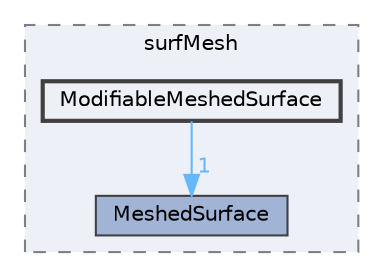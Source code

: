 digraph "src/surfMesh/ModifiableMeshedSurface"
{
 // LATEX_PDF_SIZE
  bgcolor="transparent";
  edge [fontname=Helvetica,fontsize=10,labelfontname=Helvetica,labelfontsize=10];
  node [fontname=Helvetica,fontsize=10,shape=box,height=0.2,width=0.4];
  compound=true
  subgraph clusterdir_0a88fe22feb23ce5f078a04a1df67721 {
    graph [ bgcolor="#edf0f7", pencolor="grey50", label="surfMesh", fontname=Helvetica,fontsize=10 style="filled,dashed", URL="dir_0a88fe22feb23ce5f078a04a1df67721.html",tooltip=""]
  dir_c7b425ce1feba157c3a628060f167f64 [label="MeshedSurface", fillcolor="#a2b4d6", color="grey25", style="filled", URL="dir_c7b425ce1feba157c3a628060f167f64.html",tooltip=""];
  dir_6094c66f6b723b04933f12abcf6d210d [label="ModifiableMeshedSurface", fillcolor="#edf0f7", color="grey25", style="filled,bold", URL="dir_6094c66f6b723b04933f12abcf6d210d.html",tooltip=""];
  }
  dir_6094c66f6b723b04933f12abcf6d210d->dir_c7b425ce1feba157c3a628060f167f64 [headlabel="1", labeldistance=1.5 headhref="dir_002421_002365.html" href="dir_002421_002365.html" color="steelblue1" fontcolor="steelblue1"];
}
